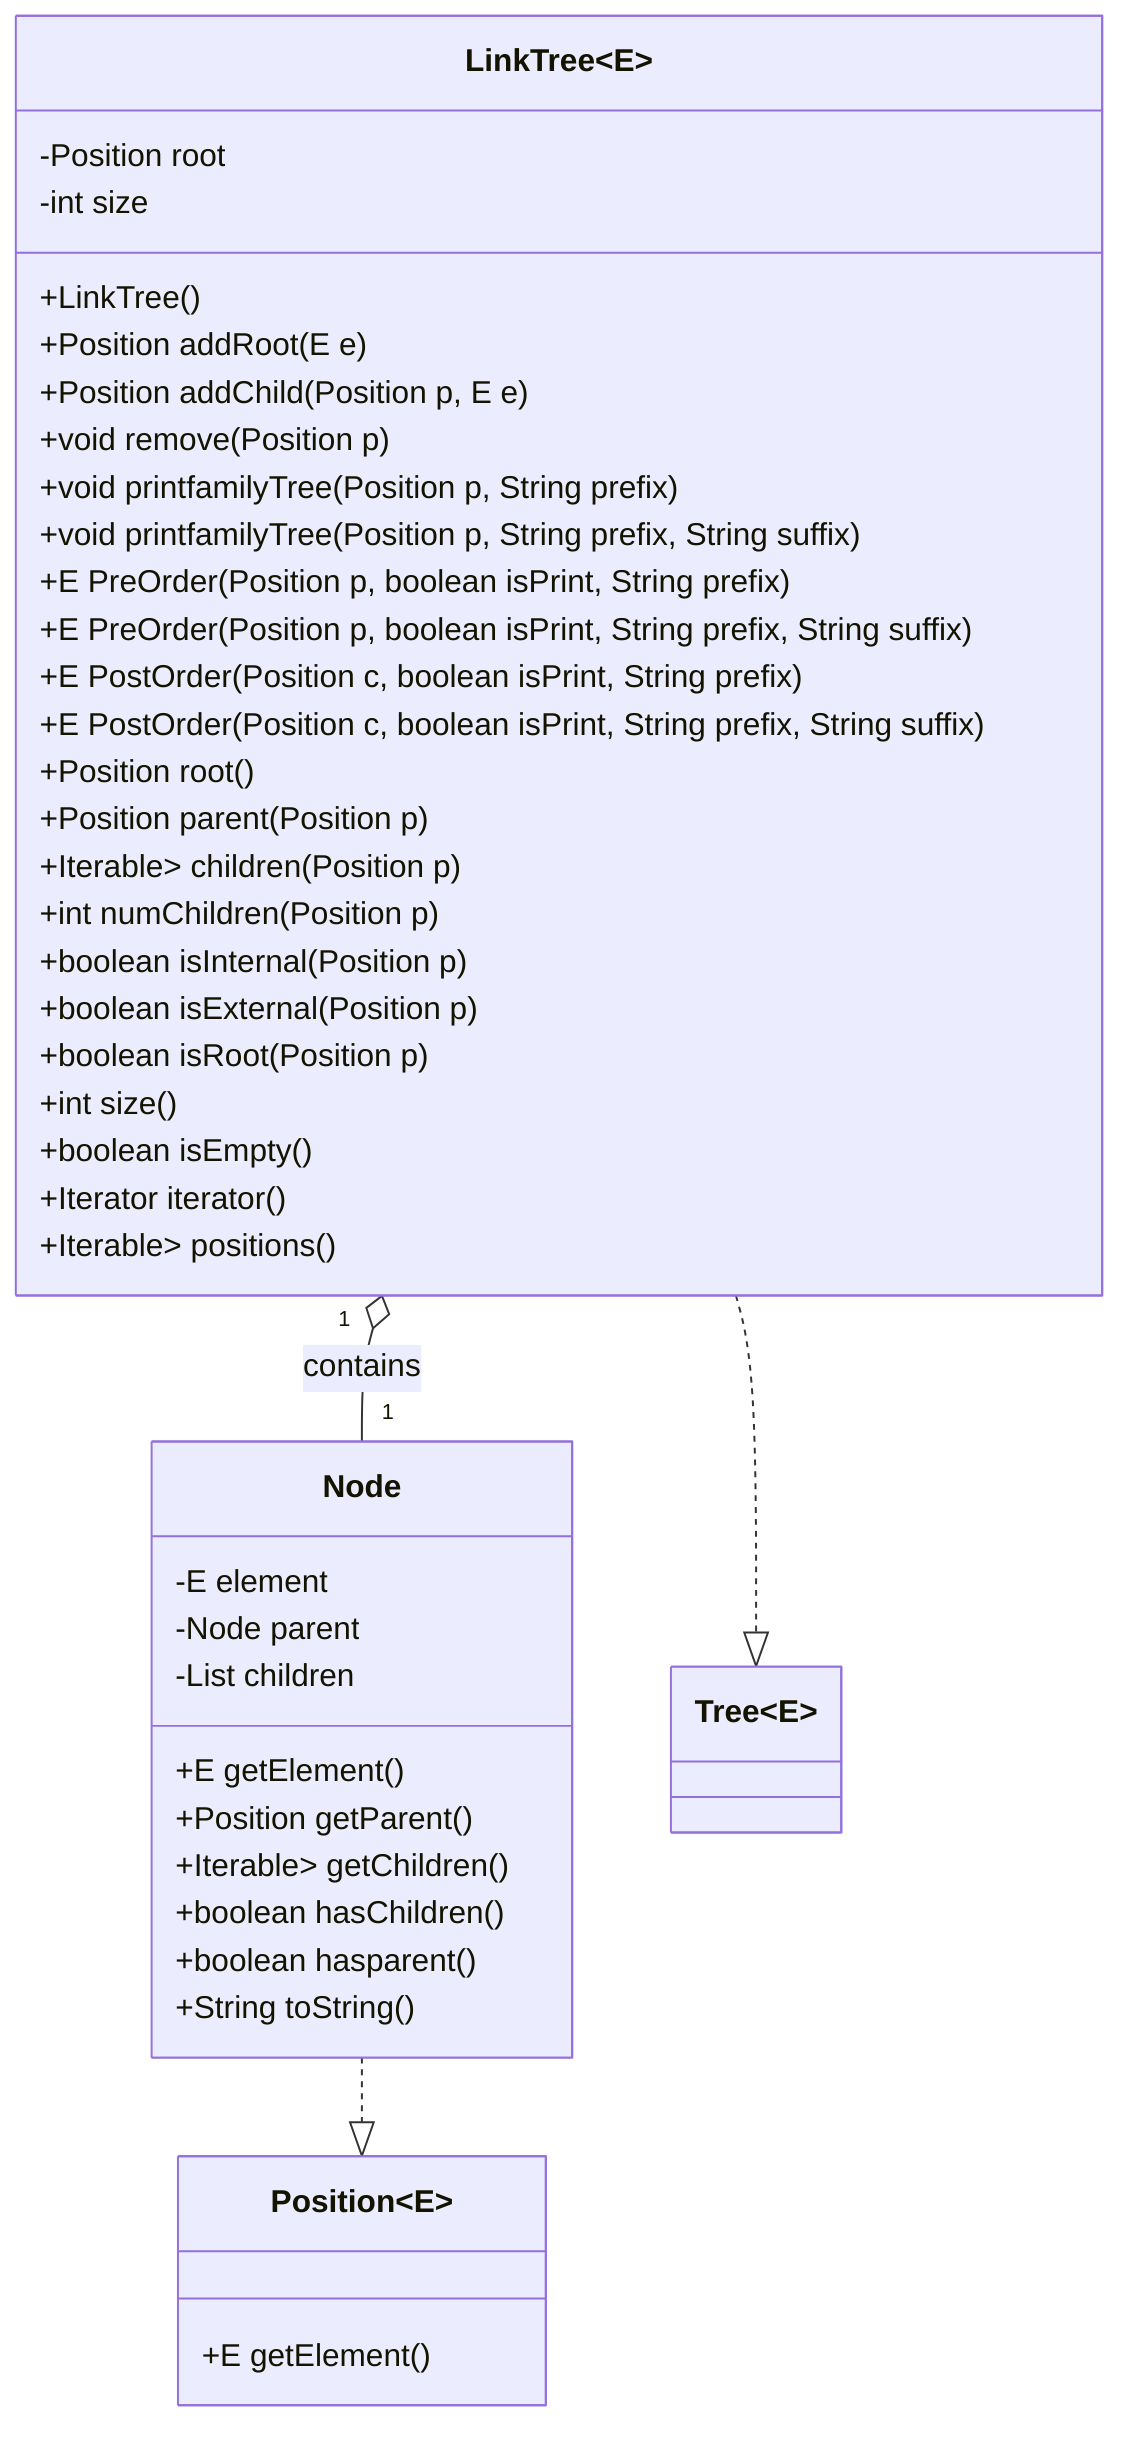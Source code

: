 classDiagram
    class LinkTree~E~ {
        -Position<E> root
        -int size
        +LinkTree()
        +Position<E> addRoot(E e)
        +Position<E> addChild(Position<E> p, E e)
        +void remove(Position<E> p)
        +void printfamilyTree(Position<E> p, String prefix)
        +void printfamilyTree(Position<E> p, String prefix, String suffix)
        +E PreOrder(Position<E> p, boolean isPrint, String prefix)
        +E PreOrder(Position<E> p, boolean isPrint, String prefix, String suffix)
        +E PostOrder(Position<E> c, boolean isPrint, String prefix)
        +E PostOrder(Position<E> c, boolean isPrint, String prefix, String suffix)
        +Position<E> root()
        +Position<E> parent(Position<E> p)
        +Iterable<Position<E>> children(Position<E> p)
        +int numChildren(Position<E> p)
        +boolean isInternal(Position<E> p)
        +boolean isExternal(Position<E> p)
        +boolean isRoot(Position<E> p)
        +int size()
        +boolean isEmpty()
        +Iterator<E> iterator()
        +Iterable<Position<E>> positions()
    }

    class Node {
        -E element
        -Node parent
        -List<Node> children
        +E getElement()
        +Position<E> getParent()
        +Iterable<Position<E>> getChildren()
        +boolean hasChildren()
        +boolean hasparent()
        +String toString()
    }



    LinkTree~E~ "1" o-- "1" Node : contains

    class Position~E~ {
        +E getElement()
    }

    Node ..|> Position~E~
    LinkTree~E~ ..|> Tree~E~
